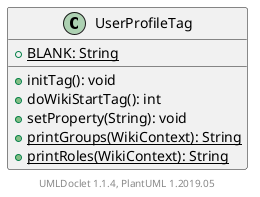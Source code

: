 @startuml

    class UserProfileTag [[UserProfileTag.html]] {
        {static} +BLANK: String
        +initTag(): void
        +doWikiStartTag(): int
        +setProperty(String): void
        {static} +printGroups(WikiContext): String
        {static} +printRoles(WikiContext): String
    }


    center footer UMLDoclet 1.1.4, PlantUML 1.2019.05
@enduml

